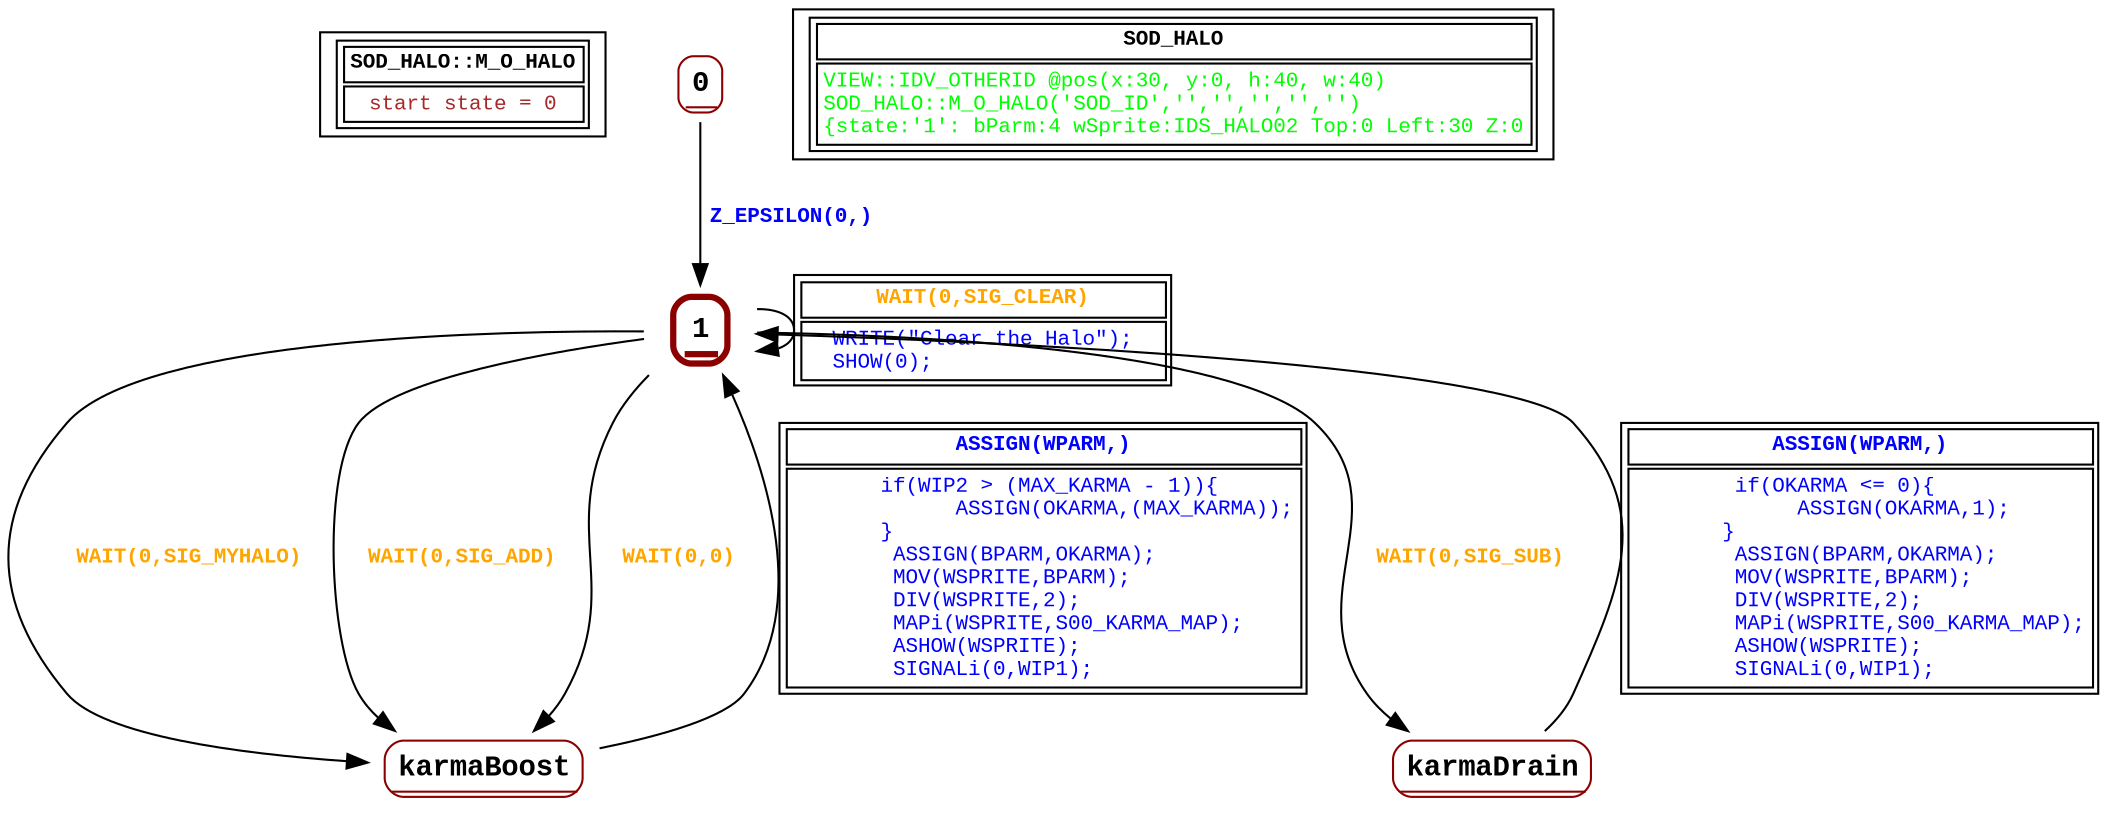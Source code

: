 digraph Automaton {
 fontname="Courier New"
	node [shape=oval, fontname="Courier New"];
	filename[shape = record, fontsize=10, label=< <table border="1"><tr><td><b>SOD_HALO::M_O_HALO<br align="left"/></b></td></tr>
<tr><td><font point-size="10" color ="brown">start state = 0<br align="left"/></font></td></tr></table>>
];
	0[shape = none, fontsize=14, label=< <table border="1" color="darkred" style="rounded"><tr><td sides="b"><b>0<br align="left"/></b></td></tr>
</table>>];
"0" -> "1" [fontcolor=blue,fontsize=10,fontname="Courier New", label=< <table border="0"><tr><td><b>Z_EPSILON(0,)<br align="left"/></b></td></tr>
</table>>
];
	1[shape = none, fontsize=14, label=< <table border="3" color="darkred" style="rounded"><tr><td sides="b"><b>1<br align="left"/></b></td></tr>
</table>>];
"1" -> "karmaBoost" [fontcolor=orange,fontsize=10,fontname="Courier New", label=< <table border="0"><tr><td><b>WAIT(0,SIG_MYHALO)<br align="left"/></b></td></tr>
</table>>
];
"1" -> "karmaBoost" [fontcolor=orange,fontsize=10,fontname="Courier New", label=< <table border="0"><tr><td><b>WAIT(0,SIG_ADD)<br align="left"/></b></td></tr>
</table>>
];
"1" -> "karmaDrain" [fontcolor=orange,fontsize=10,fontname="Courier New", label=< <table border="0"><tr><td><b>WAIT(0,SIG_SUB)<br align="left"/></b></td></tr>
</table>>
];
"1" -> "karmaBoost" [fontcolor=orange,fontsize=10,fontname="Courier New", label=< <table border="0"><tr><td><b>WAIT(0,0)<br align="left"/></b></td></tr>
</table>>
];
"1" -> "1" [fontcolor=orange,fontsize=10,fontname="Courier New", label=< <table border="1"><tr><td><b>WAIT(0,SIG_CLEAR)<br align="left"/></b></td></tr>
<tr><td><font point-size="10" color ="blue">  WRITE(&quot;Clear the Halo&quot;);  <br align="left"/>  SHOW(0);<br align="left"/></font></td></tr></table>>
];
	karmaBoost[shape = none, fontsize=14, label=< <table border="1" color="darkred" style="rounded"><tr><td sides="b"><b>karmaBoost<br align="left"/></b></td></tr>
</table>>];
"karmaBoost" -> "1" [fontcolor=blue,fontsize=10,fontname="Courier New", label=< <table border="1"><tr><td><b>ASSIGN(WPARM,)<br align="left"/></b></td></tr>
<tr><td><font point-size="10" color ="blue">       if(WIP2 &gt; (MAX_KARMA - 1))&#123;<br align="left"/>             ASSIGN(OKARMA,(MAX_KARMA));<br align="left"/>       &#125;<br align="left"/>        ASSIGN(BPARM,OKARMA);<br align="left"/>        MOV(WSPRITE,BPARM);<br align="left"/>        DIV(WSPRITE,2);<br align="left"/>        MAPi(WSPRITE,S00_KARMA_MAP);<br align="left"/>        ASHOW(WSPRITE);<br align="left"/>        SIGNALi(0,WIP1);<br align="left"/></font></td></tr></table>>
];
	karmaDrain[shape = none, fontsize=14, label=< <table border="1" color="darkred" style="rounded"><tr><td sides="b"><b>karmaDrain<br align="left"/></b></td></tr>
</table>>];
"karmaDrain" -> "1" [fontcolor=blue,fontsize=10,fontname="Courier New", label=< <table border="1"><tr><td><b>ASSIGN(WPARM,)<br align="left"/></b></td></tr>
<tr><td><font point-size="10" color ="blue">        if(OKARMA &lt;= 0)&#123;<br align="left"/>             ASSIGN(OKARMA,1);<br align="left"/>       &#125;      <br align="left"/>        ASSIGN(BPARM,OKARMA);<br align="left"/>        MOV(WSPRITE,BPARM);<br align="left"/>        DIV(WSPRITE,2);<br align="left"/>        MAPi(WSPRITE,S00_KARMA_MAP);<br align="left"/>        ASHOW(WSPRITE);<br align="left"/>        SIGNALi(0,WIP1);<br align="left"/></font></td></tr></table>>
];
	status[shape = record, fontsize=10, label=< <table border="1"><tr><td><b>SOD_HALO<br align="left"/></b></td></tr>
<tr><td><font point-size="10" color ="green">VIEW::IDV_OTHERID @pos(x:30, y:0, h:40, w:40)<br align="left"/>SOD_HALO::M_O_HALO(&apos;SOD_ID&apos;,&apos;&apos;,&apos;&apos;,&apos;&apos;,&apos;&apos;,&apos;&apos;)<br align="left"/>			&#123;state:&apos;1&apos;: bParm:4 wSprite:IDS_HALO02 Top:0 Left:30 Z:0<br align="left"/></font></td></tr></table>>
];
}
